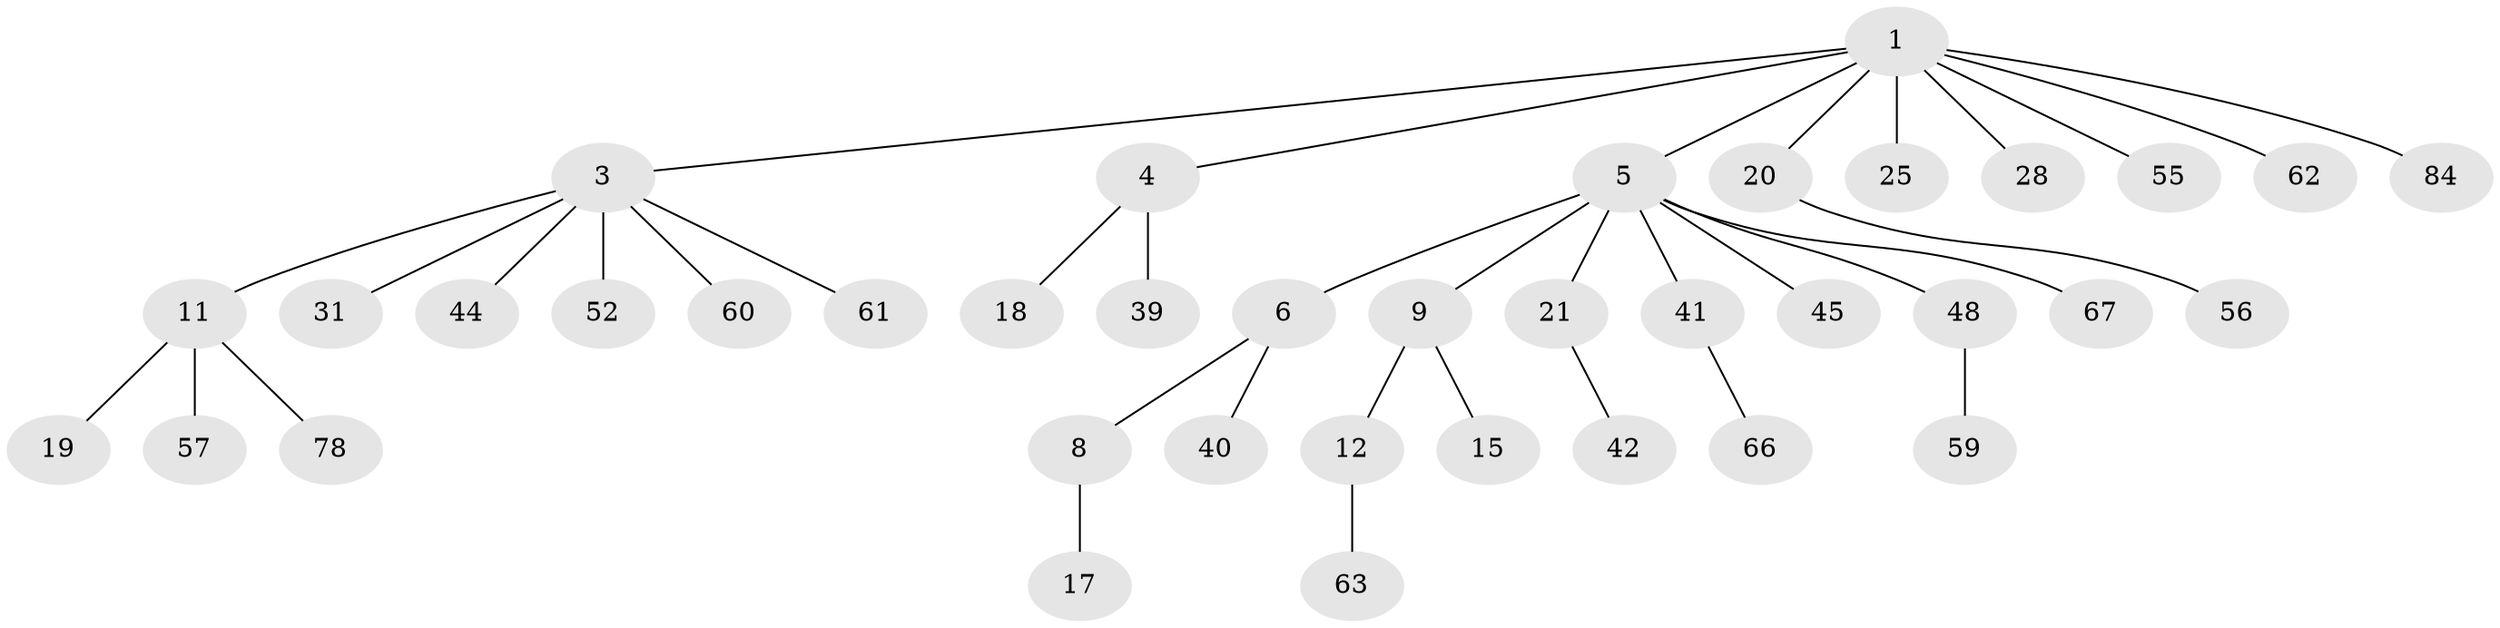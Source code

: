 // original degree distribution, {5: 0.052083333333333336, 6: 0.020833333333333332, 3: 0.125, 8: 0.010416666666666666, 2: 0.25, 4: 0.03125, 1: 0.5104166666666666}
// Generated by graph-tools (version 1.1) at 2025/19/03/04/25 18:19:22]
// undirected, 38 vertices, 37 edges
graph export_dot {
graph [start="1"]
  node [color=gray90,style=filled];
  1 [super="+2"];
  3 [super="+51+10"];
  4 [super="+33+43"];
  5 [super="+7+27+90+14+23"];
  6 [super="+22+16"];
  8;
  9 [super="+13"];
  11;
  12 [super="+30"];
  15 [super="+38+73+93+24"];
  17;
  18 [super="+35+91"];
  19;
  20;
  21 [super="+37"];
  25 [super="+87+88+32"];
  28 [super="+49"];
  31;
  39 [super="+54+77"];
  40;
  41;
  42;
  44 [super="+68"];
  45;
  48 [super="+50"];
  52;
  55 [super="+70"];
  56 [super="+76"];
  57;
  59 [super="+89"];
  60 [super="+85"];
  61;
  62;
  63 [super="+72+83+64"];
  66;
  67;
  78;
  84;
  1 -- 5;
  1 -- 20;
  1 -- 55;
  1 -- 62;
  1 -- 3;
  1 -- 4;
  1 -- 84;
  1 -- 25;
  1 -- 28;
  3 -- 52;
  3 -- 60;
  3 -- 11;
  3 -- 44;
  3 -- 61;
  3 -- 31;
  4 -- 18;
  4 -- 39;
  5 -- 6;
  5 -- 41;
  5 -- 9;
  5 -- 67;
  5 -- 48;
  5 -- 21;
  5 -- 45;
  6 -- 8;
  6 -- 40;
  8 -- 17;
  9 -- 12;
  9 -- 15;
  11 -- 19;
  11 -- 57;
  11 -- 78;
  12 -- 63;
  20 -- 56;
  21 -- 42;
  41 -- 66;
  48 -- 59;
}
